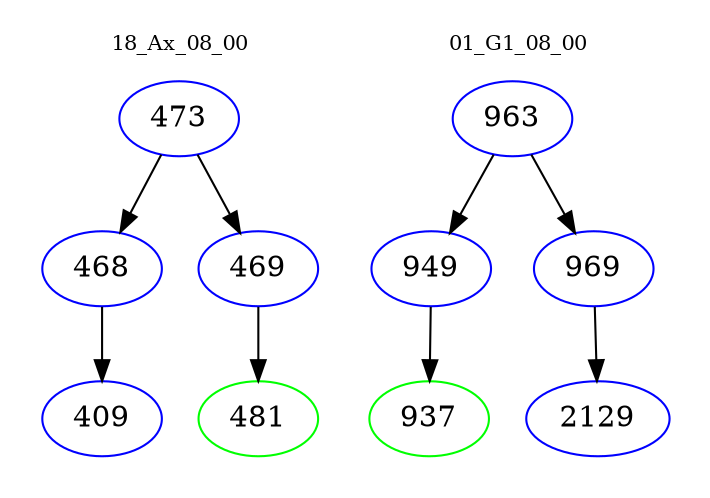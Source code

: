 digraph{
subgraph cluster_0 {
color = white
label = "18_Ax_08_00";
fontsize=10;
T0_473 [label="473", color="blue"]
T0_473 -> T0_468 [color="black"]
T0_468 [label="468", color="blue"]
T0_468 -> T0_409 [color="black"]
T0_409 [label="409", color="blue"]
T0_473 -> T0_469 [color="black"]
T0_469 [label="469", color="blue"]
T0_469 -> T0_481 [color="black"]
T0_481 [label="481", color="green"]
}
subgraph cluster_1 {
color = white
label = "01_G1_08_00";
fontsize=10;
T1_963 [label="963", color="blue"]
T1_963 -> T1_949 [color="black"]
T1_949 [label="949", color="blue"]
T1_949 -> T1_937 [color="black"]
T1_937 [label="937", color="green"]
T1_963 -> T1_969 [color="black"]
T1_969 [label="969", color="blue"]
T1_969 -> T1_2129 [color="black"]
T1_2129 [label="2129", color="blue"]
}
}
